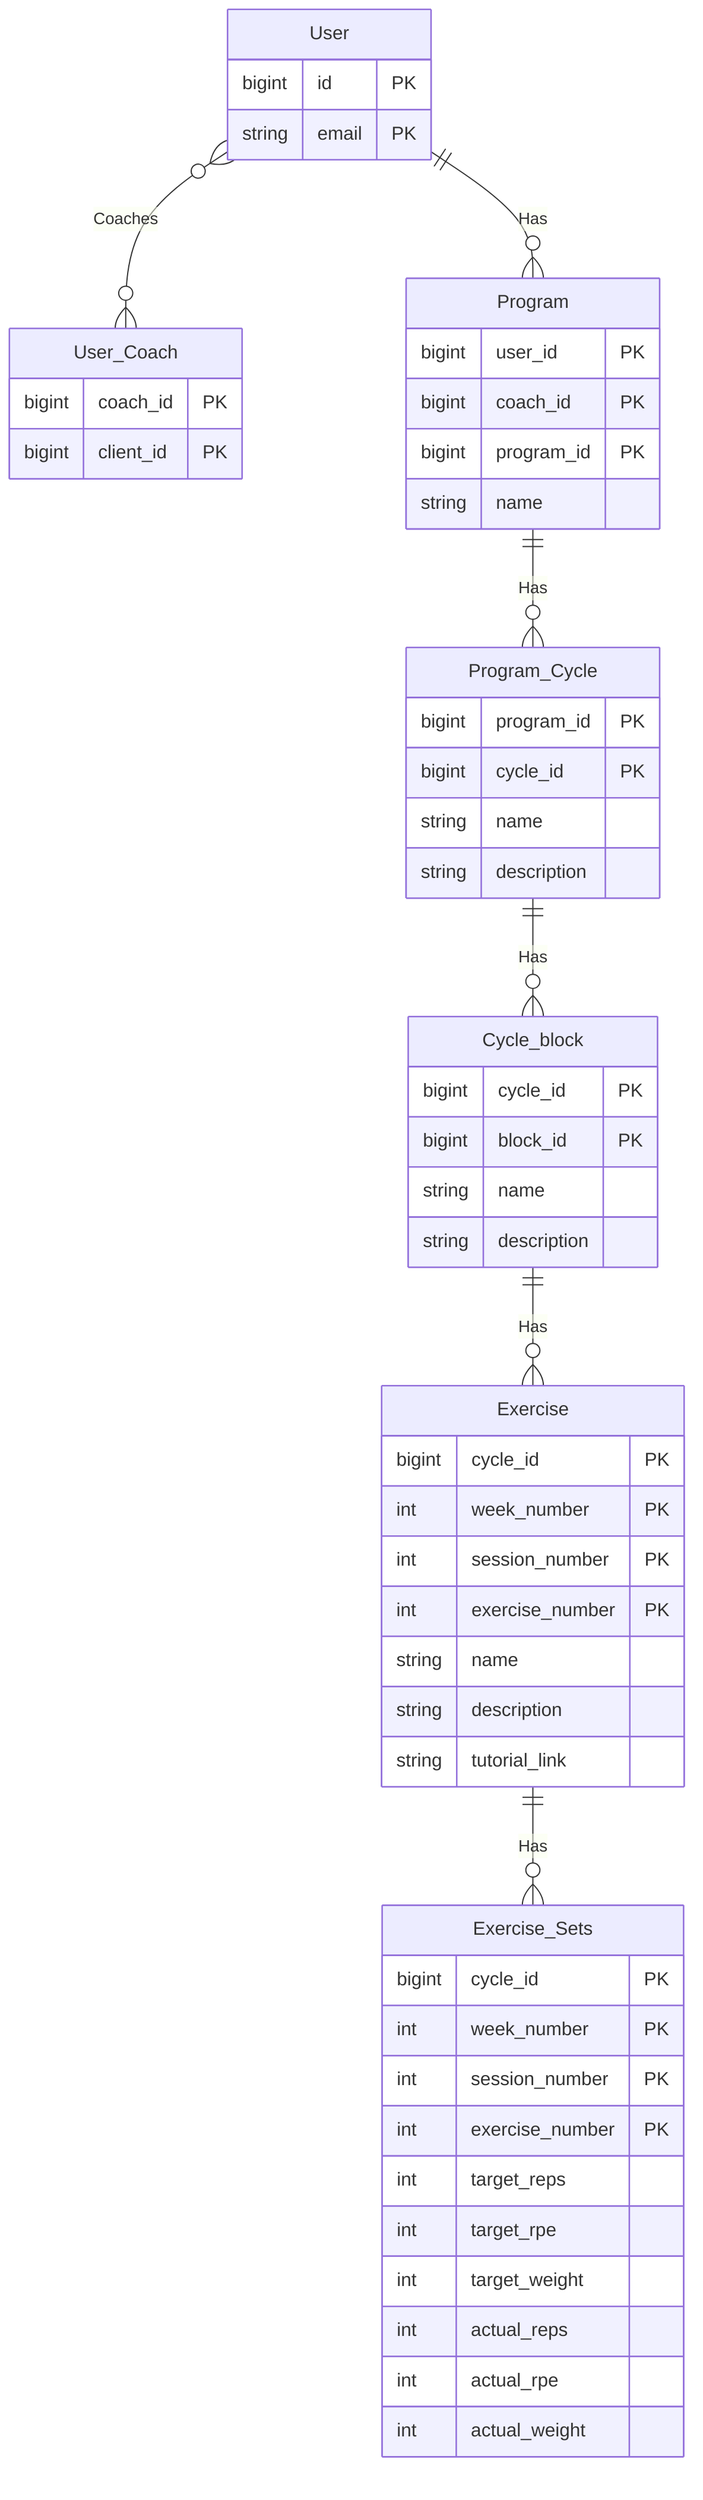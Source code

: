 erDiagram
    User{
        bigint id PK
        string email PK
    }

    User_Coach{
        bigint coach_id PK
        bigint client_id PK
    }

    Program{
        bigint user_id PK
        bigint coach_id PK
        bigint program_id PK
        string name
    }

    Program_Cycle{
        bigint program_id PK
        bigint cycle_id PK
        string name
        string description
    }

    Cycle_block{
        bigint cycle_id PK
        bigint block_id PK
        string name
        string description
    }

    Exercise{
        bigint cycle_id PK
        int week_number PK
        int session_number PK
        int exercise_number PK
        string name
        string description
        string tutorial_link
    }

    Exercise_Sets{
        bigint cycle_id PK
        int week_number PK
        int session_number PK
        int exercise_number PK

        int target_reps
        int target_rpe
        int target_weight
        int actual_reps
        int actual_rpe
        int actual_weight
    }

    User }o--o{ User_Coach: "Coaches"
    User ||--o{ Program : "Has"

    Program ||--o{ Program_Cycle : "Has"
    Program_Cycle ||--o{ Cycle_block : "Has"
    Cycle_block ||--o{ Exercise : "Has"
    Exercise ||--o{ Exercise_Sets : "Has"